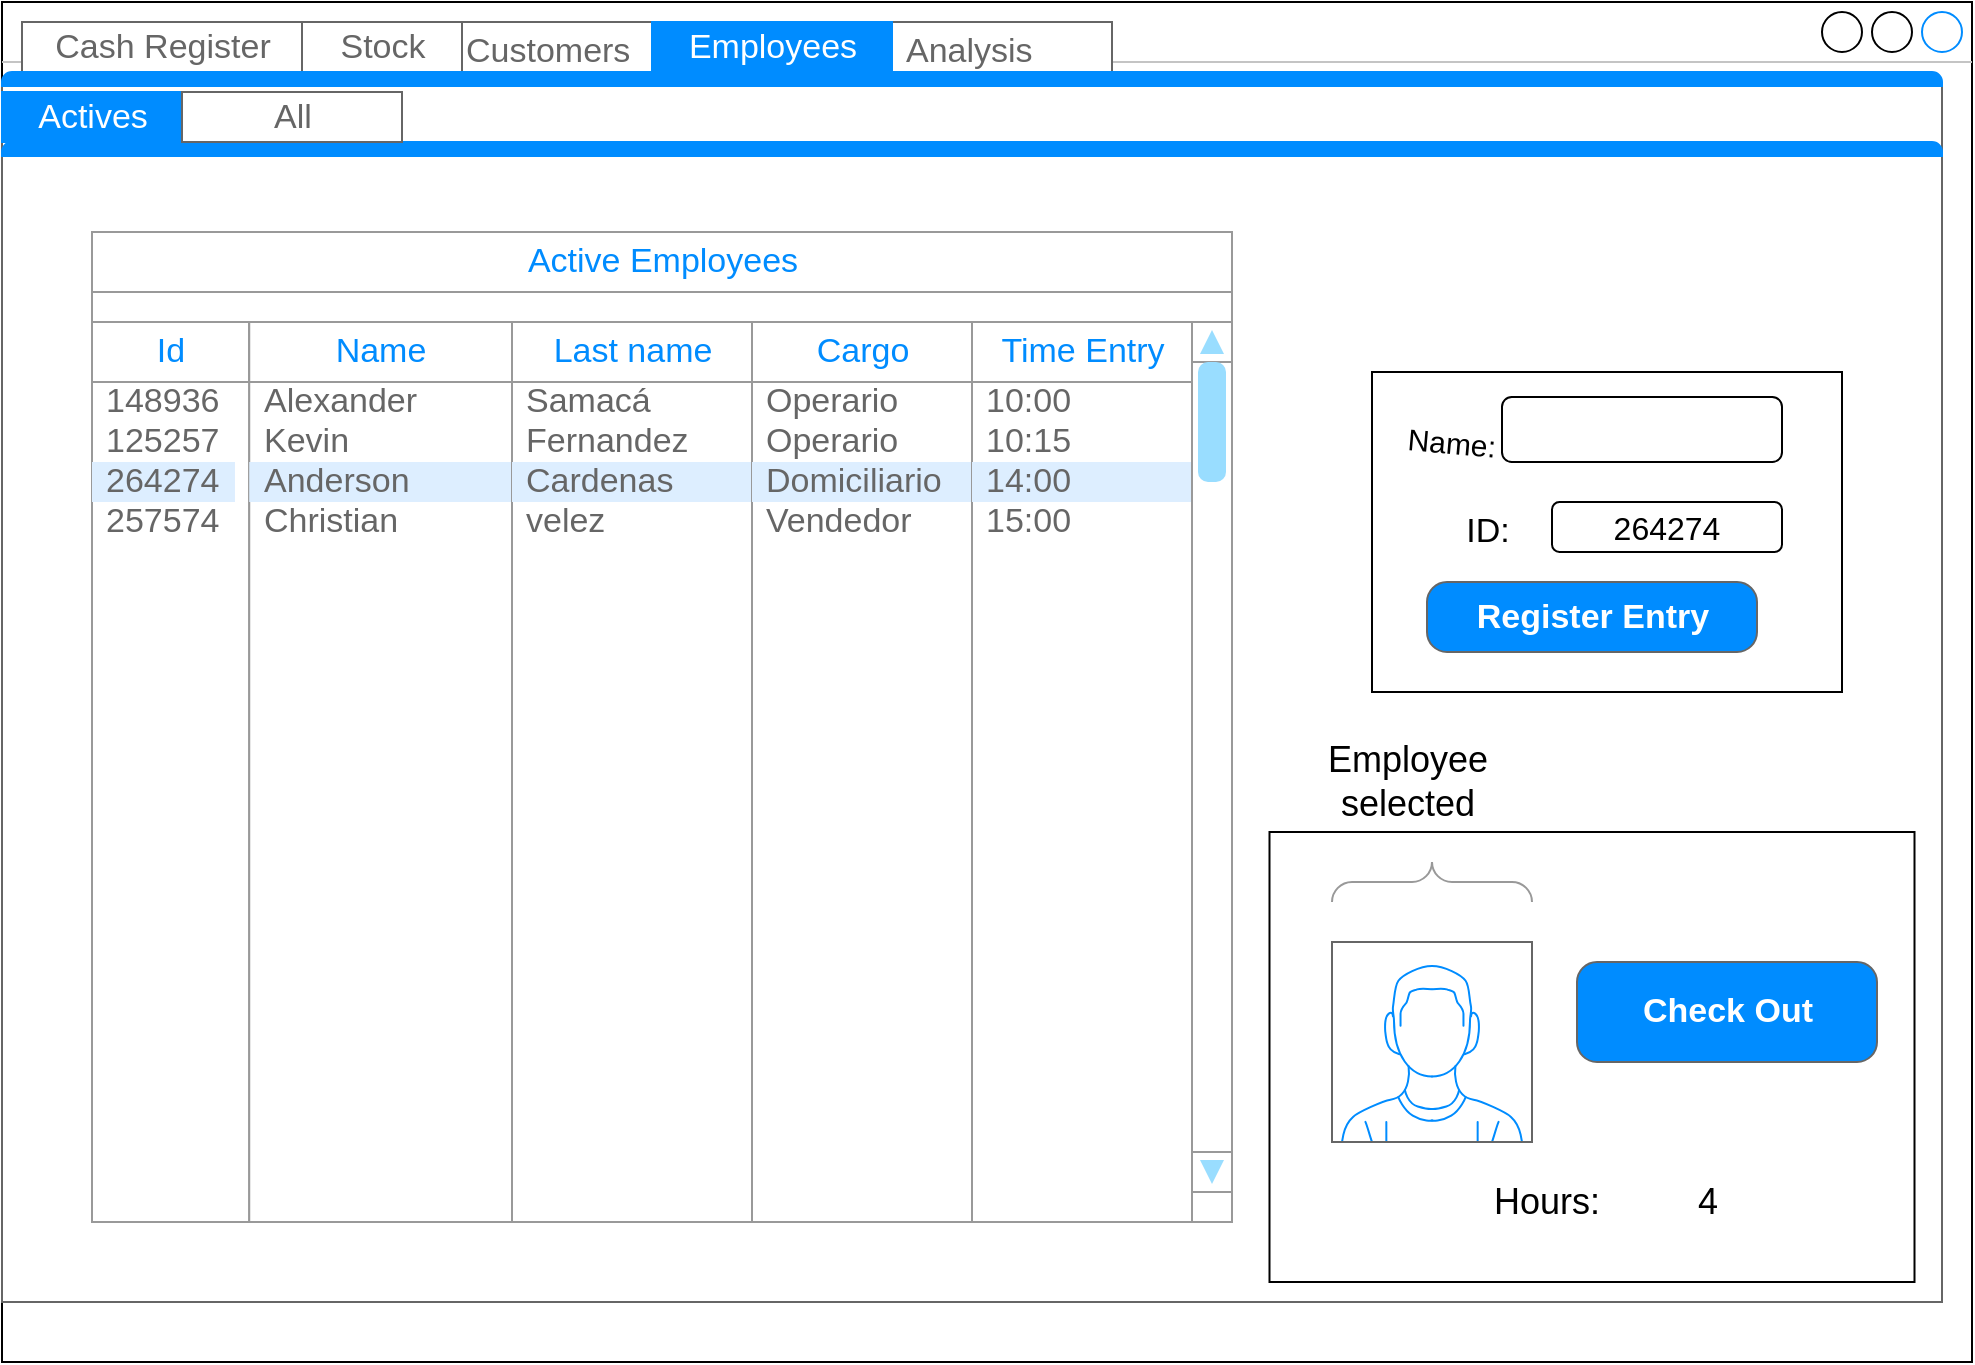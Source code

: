<mxfile version="12.9.14" type="device"><diagram name="Page-1" id="03018318-947c-dd8e-b7a3-06fadd420f32"><mxGraphModel dx="1240" dy="573" grid="1" gridSize="10" guides="1" tooltips="1" connect="1" arrows="1" fold="1" page="1" pageScale="1" pageWidth="1100" pageHeight="850" background="#ffffff" math="0" shadow="0"><root><mxCell id="0"/><mxCell id="1" parent="0"/><mxCell id="GKqusmprQEj4GwPbGQMT-1" value="Easy Business" style="strokeWidth=1;shadow=0;dashed=0;align=center;html=1;shape=mxgraph.mockup.containers.window;align=left;verticalAlign=top;spacingLeft=8;strokeColor2=#008cff;strokeColor3=#c4c4c4;fontColor=#666666;mainText=;fontSize=17;labelBackgroundColor=none;" vertex="1" parent="1"><mxGeometry x="65" y="160" width="985" height="680" as="geometry"/></mxCell><mxCell id="GKqusmprQEj4GwPbGQMT-39" value="Analysis" style="strokeWidth=1;shadow=0;dashed=0;align=center;html=1;shape=mxgraph.mockup.forms.uRect;fontSize=17;fontColor=#666666;align=left;spacingLeft=5;strokeColor=#666666;fillColor=#FFFFFF;" vertex="1" parent="1"><mxGeometry x="510" y="170" width="110" height="30" as="geometry"/></mxCell><mxCell id="GKqusmprQEj4GwPbGQMT-37" value="Customers" style="strokeWidth=1;shadow=0;dashed=0;align=center;html=1;shape=mxgraph.mockup.forms.uRect;fontSize=17;fontColor=#666666;align=left;spacingLeft=5;strokeColor=#666666;fillColor=#FFFFFF;" vertex="1" parent="1"><mxGeometry x="290" y="170" width="100" height="30" as="geometry"/></mxCell><mxCell id="GKqusmprQEj4GwPbGQMT-26" value="" style="strokeWidth=1;shadow=0;dashed=0;align=center;html=1;shape=mxgraph.mockup.containers.marginRect2;rectMarginTop=32;strokeColor=#666666;gradientColor=none;" vertex="1" parent="1"><mxGeometry x="65" y="170" width="970" height="640" as="geometry"/></mxCell><mxCell id="GKqusmprQEj4GwPbGQMT-27" value="Cash Register" style="strokeColor=inherit;fillColor=inherit;gradientColor=inherit;strokeWidth=1;shadow=0;dashed=0;align=center;html=1;shape=mxgraph.mockup.containers.rrect;rSize=0;fontSize=17;fontColor=#666666;gradientColor=none;" vertex="1" parent="GKqusmprQEj4GwPbGQMT-26"><mxGeometry width="140" height="25" relative="1" as="geometry"><mxPoint x="10" as="offset"/></mxGeometry></mxCell><mxCell id="GKqusmprQEj4GwPbGQMT-28" value="Employees" style="strokeWidth=1;shadow=0;dashed=0;align=center;html=1;shape=mxgraph.mockup.containers.rrect;rSize=0;fontSize=17;fontColor=#ffffff;strokeColor=#008cff;fillColor=#008cff;" vertex="1" parent="GKqusmprQEj4GwPbGQMT-26"><mxGeometry width="120" height="25" relative="1" as="geometry"><mxPoint x="325" as="offset"/></mxGeometry></mxCell><mxCell id="GKqusmprQEj4GwPbGQMT-29" value="Stock" style="strokeColor=inherit;fillColor=inherit;gradientColor=inherit;strokeWidth=1;shadow=0;dashed=0;align=center;html=1;shape=mxgraph.mockup.containers.rrect;rSize=0;fontSize=17;fontColor=#666666;gradientColor=none;" vertex="1" parent="GKqusmprQEj4GwPbGQMT-26"><mxGeometry width="80" height="25" relative="1" as="geometry"><mxPoint x="150" as="offset"/></mxGeometry></mxCell><mxCell id="GKqusmprQEj4GwPbGQMT-30" value="" style="strokeWidth=1;shadow=0;dashed=0;align=center;html=1;shape=mxgraph.mockup.containers.topButton;rSize=5;strokeColor=#008cff;fillColor=#008cff;gradientColor=none;resizeWidth=1;movable=0;deletable=1;" vertex="1" parent="GKqusmprQEj4GwPbGQMT-26"><mxGeometry width="970.0" height="7" relative="1" as="geometry"><mxPoint y="25" as="offset"/></mxGeometry></mxCell><mxCell id="GKqusmprQEj4GwPbGQMT-311" value="" style="strokeWidth=1;shadow=0;dashed=0;align=center;html=1;shape=mxgraph.mockup.containers.marginRect2;rectMarginTop=32;strokeColor=#666666;gradientColor=none;" vertex="1" parent="GKqusmprQEj4GwPbGQMT-26"><mxGeometry y="35" width="970" height="605" as="geometry"/></mxCell><mxCell id="GKqusmprQEj4GwPbGQMT-449" value="" style="rounded=0;whiteSpace=wrap;html=1;fillColor=#FFFFFF;fontSize=18;align=center;" vertex="1" parent="GKqusmprQEj4GwPbGQMT-311"><mxGeometry x="685" y="140" width="235" height="160" as="geometry"/></mxCell><mxCell id="GKqusmprQEj4GwPbGQMT-389" value="" style="rounded=0;whiteSpace=wrap;html=1;fillColor=#FFFFFF;fontSize=18;align=center;" vertex="1" parent="GKqusmprQEj4GwPbGQMT-311"><mxGeometry x="633.75" y="370" width="322.5" height="225" as="geometry"/></mxCell><mxCell id="GKqusmprQEj4GwPbGQMT-315" value="" style="strokeWidth=1;shadow=0;dashed=0;align=center;html=1;shape=mxgraph.mockup.containers.topButton;rSize=5;strokeColor=#008cff;fillColor=#008cff;gradientColor=none;resizeWidth=1;movable=0;deletable=1;" vertex="1" parent="GKqusmprQEj4GwPbGQMT-311"><mxGeometry width="970.0" height="7" relative="1" as="geometry"><mxPoint y="25" as="offset"/></mxGeometry></mxCell><mxCell id="GKqusmprQEj4GwPbGQMT-316" value="" style="strokeWidth=1;shadow=0;dashed=0;align=center;html=1;shape=mxgraph.mockup.forms.rrect;rSize=0;strokeColor=#999999;fillColor=#ffffff;" vertex="1" parent="GKqusmprQEj4GwPbGQMT-311"><mxGeometry x="45" y="70" width="570" height="495" as="geometry"/></mxCell><mxCell id="GKqusmprQEj4GwPbGQMT-317" value="Active Employees" style="strokeWidth=1;shadow=0;dashed=0;align=center;html=1;shape=mxgraph.mockup.forms.rrect;rSize=0;strokeColor=#999999;fontColor=#008cff;fontSize=17;fillColor=#ffffff;resizeWidth=1;" vertex="1" parent="GKqusmprQEj4GwPbGQMT-316"><mxGeometry width="570" height="30" relative="1" as="geometry"><mxPoint as="offset"/></mxGeometry></mxCell><mxCell id="GKqusmprQEj4GwPbGQMT-318" value="" style="strokeWidth=1;shadow=0;dashed=0;align=center;html=1;shape=mxgraph.mockup.forms.anchor;fontSize=17;fontColor=#666666;align=left;spacingLeft=5;resizeWidth=1;" vertex="1" parent="GKqusmprQEj4GwPbGQMT-316"><mxGeometry width="570" height="20" relative="1" as="geometry"><mxPoint y="30" as="offset"/></mxGeometry></mxCell><mxCell id="GKqusmprQEj4GwPbGQMT-322" value="&lt;span style=&quot;font-family: monospace ; font-size: 0px&quot;&gt;%3CmxGraphModel%3E%3Croot%3E%3CmxCell%20id%3D%220%22%2F%3E%3CmxCell%20id%3D%221%22%20parent%3D%220%22%2F%3E%3CmxCell%20id%3D%222%22%20value%3D%22Id%22%20style%3D%22strokeWidth%3D1%3Bshadow%3D0%3Bdashed%3D0%3Balign%3Dcenter%3Bhtml%3D1%3Bshape%3Dmxgraph.mockup.forms.rrect%3BrSize%3D0%3BstrokeColor%3D%23999999%3BfontColor%3D%23008cff%3BfontSize%3D17%3BfillColor%3D%23ffffff%3BresizeWidth%3D1%3B%22%20vertex%3D%221%22%20parent%3D%221%22%3E%3CmxGeometry%20x%3D%22190%22%20y%3D%22340.0%22%20width%3D%22100%22%20height%3D%2230%22%20as%3D%22geometry%22%2F%3E%3C%2FmxCell%3E%3C%2Froot%3E%3C%2FmxGraphModel%3E&lt;/span&gt;" style="strokeWidth=1;shadow=0;dashed=0;align=center;html=1;shape=mxgraph.mockup.forms.rrect;rSize=0;strokeColor=#999999;fillColor=#ffffff;" vertex="1" parent="GKqusmprQEj4GwPbGQMT-316"><mxGeometry y="45" width="78.621" height="450.0" as="geometry"/></mxCell><mxCell id="GKqusmprQEj4GwPbGQMT-323" value="Id" style="strokeWidth=1;shadow=0;dashed=0;align=center;html=1;shape=mxgraph.mockup.forms.rrect;rSize=0;strokeColor=#999999;fontColor=#008cff;fontSize=17;fillColor=#ffffff;resizeWidth=1;" vertex="1" parent="GKqusmprQEj4GwPbGQMT-322"><mxGeometry width="78.621" height="30" relative="1" as="geometry"/></mxCell><mxCell id="GKqusmprQEj4GwPbGQMT-324" value="148936" style="strokeWidth=1;shadow=0;dashed=0;align=center;html=1;shape=mxgraph.mockup.forms.anchor;fontSize=17;fontColor=#666666;align=left;spacingLeft=5;resizeWidth=1;" vertex="1" parent="GKqusmprQEj4GwPbGQMT-322"><mxGeometry width="71.473" height="20" relative="1" as="geometry"><mxPoint y="30" as="offset"/></mxGeometry></mxCell><mxCell id="GKqusmprQEj4GwPbGQMT-325" value="125257" style="strokeWidth=1;shadow=0;dashed=0;align=center;html=1;shape=mxgraph.mockup.forms.anchor;fontSize=17;fontColor=#666666;align=left;spacingLeft=5;resizeWidth=1;" vertex="1" parent="GKqusmprQEj4GwPbGQMT-322"><mxGeometry width="71.473" height="20" relative="1" as="geometry"><mxPoint y="50" as="offset"/></mxGeometry></mxCell><mxCell id="GKqusmprQEj4GwPbGQMT-326" value="264274" style="strokeWidth=1;shadow=0;dashed=0;align=center;html=1;shape=mxgraph.mockup.forms.rrect;rSize=0;fontSize=17;fontColor=#666666;align=left;spacingLeft=5;fillColor=#ddeeff;strokeColor=none;resizeWidth=1;" vertex="1" parent="GKqusmprQEj4GwPbGQMT-322"><mxGeometry width="71.473" height="20" relative="1" as="geometry"><mxPoint y="70" as="offset"/></mxGeometry></mxCell><mxCell id="GKqusmprQEj4GwPbGQMT-327" value="257574" style="strokeWidth=1;shadow=0;dashed=0;align=center;html=1;shape=mxgraph.mockup.forms.anchor;fontSize=17;fontColor=#666666;align=left;spacingLeft=5;resizeWidth=1;" vertex="1" parent="GKqusmprQEj4GwPbGQMT-322"><mxGeometry width="71.473" height="20" relative="1" as="geometry"><mxPoint y="90" as="offset"/></mxGeometry></mxCell><mxCell id="GKqusmprQEj4GwPbGQMT-329" value="&lt;span style=&quot;font-family: monospace ; font-size: 0px&quot;&gt;%3CmxGraphModel%3E%3Croot%3E%3CmxCell%20id%3D%220%22%2F%3E%3CmxCell%20id%3D%221%22%20parent%3D%220%22%2F%3E%3CmxCell%20id%3D%222%22%20value%3D%22Id%22%20style%3D%22strokeWidth%3D1%3Bshadow%3D0%3Bdashed%3D0%3Balign%3Dcenter%3Bhtml%3D1%3Bshape%3Dmxgraph.mockup.forms.rrect%3BrSize%3D0%3BstrokeColor%3D%23999999%3BfontColor%3D%23008cff%3BfontSize%3D17%3BfillColor%3D%23ffffff%3BresizeWidth%3D1%3B%22%20vertex%3D%221%22%20parent%3D%221%22%3E%3CmxGeometry%20x%3D%22190%22%20y%3D%22340.0%22%20width%3D%22100%22%20height%3D%2230%22%20as%3D%22geometry%22%2F%3E%3C%2FmxCell%3E%3C%2Froot%3E%3C%2FmxGraphModel%3E&lt;/span&gt;&lt;span style=&quot;font-family: monospace ; font-size: 0px&quot;&gt;%3CmxGraphModel%3E%3Croot%3E%3CmxCell%20id%3D%220%22%2F%3E%3CmxCell%20id%3D%221%22%20parent%3D%220%22%2F%3E%3CmxCell%20id%3D%222%22%20value%3D%22Id%22%20style%3D%22strokeWidth%3D1%3Bshadow%3D0%3Bdashed%3D0%3Balign%3Dcenter%3Bhtml%3D1%3Bshape%3Dmxgraph.mockup.forms.rrect%3BrSize%3D0%3BstrokeColor%3D%23999999%3BfontColor%3D%23008cff%3BfontSize%3D17%3BfillColor%3D%23ffffff%3BresizeWidth%3D1%3B%22%20vertex%3D%221%22%20parent%3D%221%22%3E%3CmxGeometry%20x%3D%22190%22%20y%3D%22340.0%22%20width%3D%22100%22%20height%3D%2230%22%20as%3D%22geometry%22%2F%3E%3C%2FmxCell%3E%3C%2Froot%3E%3C%2FmxGraphModel%3E&lt;/span&gt;" style="strokeWidth=1;shadow=0;dashed=0;align=center;html=1;shape=mxgraph.mockup.forms.rrect;rSize=0;strokeColor=#999999;fillColor=#ffffff;" vertex="1" parent="GKqusmprQEj4GwPbGQMT-316"><mxGeometry x="78.62" y="45" width="131.38" height="450.0" as="geometry"/></mxCell><mxCell id="GKqusmprQEj4GwPbGQMT-330" value="Name" style="strokeWidth=1;shadow=0;dashed=0;align=center;html=1;shape=mxgraph.mockup.forms.rrect;rSize=0;strokeColor=#999999;fontColor=#008cff;fontSize=17;fillColor=#ffffff;resizeWidth=1;" vertex="1" parent="GKqusmprQEj4GwPbGQMT-329"><mxGeometry width="131.38" height="30" relative="1" as="geometry"/></mxCell><mxCell id="GKqusmprQEj4GwPbGQMT-331" value="Alexander" style="strokeWidth=1;shadow=0;dashed=0;align=center;html=1;shape=mxgraph.mockup.forms.anchor;fontSize=17;fontColor=#666666;align=left;spacingLeft=5;resizeWidth=1;" vertex="1" parent="GKqusmprQEj4GwPbGQMT-329"><mxGeometry width="131.38" height="20" relative="1" as="geometry"><mxPoint y="30" as="offset"/></mxGeometry></mxCell><mxCell id="GKqusmprQEj4GwPbGQMT-332" value="Kevin" style="strokeWidth=1;shadow=0;dashed=0;align=center;html=1;shape=mxgraph.mockup.forms.anchor;fontSize=17;fontColor=#666666;align=left;spacingLeft=5;resizeWidth=1;" vertex="1" parent="GKqusmprQEj4GwPbGQMT-329"><mxGeometry width="131.38" height="20" relative="1" as="geometry"><mxPoint y="50" as="offset"/></mxGeometry></mxCell><mxCell id="GKqusmprQEj4GwPbGQMT-333" value="Anderson" style="strokeWidth=1;shadow=0;dashed=0;align=center;html=1;shape=mxgraph.mockup.forms.rrect;rSize=0;fontSize=17;fontColor=#666666;align=left;spacingLeft=5;fillColor=#ddeeff;strokeColor=none;resizeWidth=1;" vertex="1" parent="GKqusmprQEj4GwPbGQMT-329"><mxGeometry width="131.38" height="20" relative="1" as="geometry"><mxPoint y="70" as="offset"/></mxGeometry></mxCell><mxCell id="GKqusmprQEj4GwPbGQMT-334" value="Christian" style="strokeWidth=1;shadow=0;dashed=0;align=center;html=1;shape=mxgraph.mockup.forms.anchor;fontSize=17;fontColor=#666666;align=left;spacingLeft=5;resizeWidth=1;" vertex="1" parent="GKqusmprQEj4GwPbGQMT-329"><mxGeometry width="131.38" height="20" relative="1" as="geometry"><mxPoint y="90" as="offset"/></mxGeometry></mxCell><mxCell id="GKqusmprQEj4GwPbGQMT-343" value="" style="strokeWidth=1;shadow=0;dashed=0;align=center;html=1;shape=mxgraph.mockup.forms.rrect;rSize=0;strokeColor=#999999;fillColor=#ffffff;" vertex="1" parent="GKqusmprQEj4GwPbGQMT-316"><mxGeometry x="210" y="45" width="120" height="450.0" as="geometry"/></mxCell><mxCell id="GKqusmprQEj4GwPbGQMT-344" value="Last name" style="strokeWidth=1;shadow=0;dashed=0;align=center;html=1;shape=mxgraph.mockup.forms.rrect;rSize=0;strokeColor=#999999;fontColor=#008cff;fontSize=17;fillColor=#ffffff;resizeWidth=1;" vertex="1" parent="GKqusmprQEj4GwPbGQMT-343"><mxGeometry width="120.0" height="30" relative="1" as="geometry"/></mxCell><mxCell id="GKqusmprQEj4GwPbGQMT-345" value="Samacá" style="strokeWidth=1;shadow=0;dashed=0;align=center;html=1;shape=mxgraph.mockup.forms.anchor;fontSize=17;fontColor=#666666;align=left;spacingLeft=5;resizeWidth=1;" vertex="1" parent="GKqusmprQEj4GwPbGQMT-343"><mxGeometry width="120.0" height="20" relative="1" as="geometry"><mxPoint y="30" as="offset"/></mxGeometry></mxCell><mxCell id="GKqusmprQEj4GwPbGQMT-346" value="Fernandez" style="strokeWidth=1;shadow=0;dashed=0;align=center;html=1;shape=mxgraph.mockup.forms.anchor;fontSize=17;fontColor=#666666;align=left;spacingLeft=5;resizeWidth=1;" vertex="1" parent="GKqusmprQEj4GwPbGQMT-343"><mxGeometry width="120.0" height="20" relative="1" as="geometry"><mxPoint y="50" as="offset"/></mxGeometry></mxCell><mxCell id="GKqusmprQEj4GwPbGQMT-347" value="Cardenas" style="strokeWidth=1;shadow=0;dashed=0;align=center;html=1;shape=mxgraph.mockup.forms.rrect;rSize=0;fontSize=17;fontColor=#666666;align=left;spacingLeft=5;fillColor=#ddeeff;strokeColor=none;resizeWidth=1;" vertex="1" parent="GKqusmprQEj4GwPbGQMT-343"><mxGeometry width="120.0" height="20" relative="1" as="geometry"><mxPoint y="70" as="offset"/></mxGeometry></mxCell><mxCell id="GKqusmprQEj4GwPbGQMT-348" value="velez" style="strokeWidth=1;shadow=0;dashed=0;align=center;html=1;shape=mxgraph.mockup.forms.anchor;fontSize=17;fontColor=#666666;align=left;spacingLeft=5;resizeWidth=1;" vertex="1" parent="GKqusmprQEj4GwPbGQMT-343"><mxGeometry width="120.0" height="20" relative="1" as="geometry"><mxPoint y="90" as="offset"/></mxGeometry></mxCell><mxCell id="GKqusmprQEj4GwPbGQMT-349" value="" style="strokeWidth=1;shadow=0;dashed=0;align=center;html=1;shape=mxgraph.mockup.forms.rrect;rSize=0;strokeColor=#999999;fillColor=#ffffff;" vertex="1" parent="GKqusmprQEj4GwPbGQMT-316"><mxGeometry x="330" y="45" width="110" height="450.0" as="geometry"/></mxCell><mxCell id="GKqusmprQEj4GwPbGQMT-350" value="Cargo" style="strokeWidth=1;shadow=0;dashed=0;align=center;html=1;shape=mxgraph.mockup.forms.rrect;rSize=0;strokeColor=#999999;fontColor=#008cff;fontSize=17;fillColor=#ffffff;resizeWidth=1;" vertex="1" parent="GKqusmprQEj4GwPbGQMT-349"><mxGeometry width="110.0" height="30" relative="1" as="geometry"/></mxCell><mxCell id="GKqusmprQEj4GwPbGQMT-351" value="Operario" style="strokeWidth=1;shadow=0;dashed=0;align=center;html=1;shape=mxgraph.mockup.forms.anchor;fontSize=17;fontColor=#666666;align=left;spacingLeft=5;resizeWidth=1;" vertex="1" parent="GKqusmprQEj4GwPbGQMT-349"><mxGeometry width="110.0" height="20" relative="1" as="geometry"><mxPoint y="30" as="offset"/></mxGeometry></mxCell><mxCell id="GKqusmprQEj4GwPbGQMT-352" value="Operario" style="strokeWidth=1;shadow=0;dashed=0;align=center;html=1;shape=mxgraph.mockup.forms.anchor;fontSize=17;fontColor=#666666;align=left;spacingLeft=5;resizeWidth=1;" vertex="1" parent="GKqusmprQEj4GwPbGQMT-349"><mxGeometry width="110.0" height="20" relative="1" as="geometry"><mxPoint y="50" as="offset"/></mxGeometry></mxCell><mxCell id="GKqusmprQEj4GwPbGQMT-353" value="Domiciliario" style="strokeWidth=1;shadow=0;dashed=0;align=center;html=1;shape=mxgraph.mockup.forms.rrect;rSize=0;fontSize=17;fontColor=#666666;align=left;spacingLeft=5;fillColor=#ddeeff;strokeColor=none;resizeWidth=1;" vertex="1" parent="GKqusmprQEj4GwPbGQMT-349"><mxGeometry width="110.0" height="20" relative="1" as="geometry"><mxPoint y="70" as="offset"/></mxGeometry></mxCell><mxCell id="GKqusmprQEj4GwPbGQMT-354" value="Vendedor" style="strokeWidth=1;shadow=0;dashed=0;align=center;html=1;shape=mxgraph.mockup.forms.anchor;fontSize=17;fontColor=#666666;align=left;spacingLeft=5;resizeWidth=1;" vertex="1" parent="GKqusmprQEj4GwPbGQMT-349"><mxGeometry width="110.0" height="20" relative="1" as="geometry"><mxPoint y="90" as="offset"/></mxGeometry></mxCell><mxCell id="GKqusmprQEj4GwPbGQMT-355" value="" style="strokeWidth=1;shadow=0;dashed=0;align=center;html=1;shape=mxgraph.mockup.forms.rrect;rSize=0;strokeColor=#999999;fillColor=#ffffff;" vertex="1" parent="GKqusmprQEj4GwPbGQMT-316"><mxGeometry x="440" y="45" width="110" height="450.0" as="geometry"/></mxCell><mxCell id="GKqusmprQEj4GwPbGQMT-356" value="Time Entry" style="strokeWidth=1;shadow=0;dashed=0;align=center;html=1;shape=mxgraph.mockup.forms.rrect;rSize=0;strokeColor=#999999;fontColor=#008cff;fontSize=17;fillColor=#ffffff;resizeWidth=1;" vertex="1" parent="GKqusmprQEj4GwPbGQMT-355"><mxGeometry width="110.0" height="30" relative="1" as="geometry"/></mxCell><mxCell id="GKqusmprQEj4GwPbGQMT-357" value="10:00" style="strokeWidth=1;shadow=0;dashed=0;align=center;html=1;shape=mxgraph.mockup.forms.anchor;fontSize=17;fontColor=#666666;align=left;spacingLeft=5;resizeWidth=1;" vertex="1" parent="GKqusmprQEj4GwPbGQMT-355"><mxGeometry width="110.0" height="20" relative="1" as="geometry"><mxPoint y="30" as="offset"/></mxGeometry></mxCell><mxCell id="GKqusmprQEj4GwPbGQMT-358" value="10:15" style="strokeWidth=1;shadow=0;dashed=0;align=center;html=1;shape=mxgraph.mockup.forms.anchor;fontSize=17;fontColor=#666666;align=left;spacingLeft=5;resizeWidth=1;" vertex="1" parent="GKqusmprQEj4GwPbGQMT-355"><mxGeometry width="110.0" height="20" relative="1" as="geometry"><mxPoint y="50" as="offset"/></mxGeometry></mxCell><mxCell id="GKqusmprQEj4GwPbGQMT-359" value="14:00" style="strokeWidth=1;shadow=0;dashed=0;align=center;html=1;shape=mxgraph.mockup.forms.rrect;rSize=0;fontSize=17;fontColor=#666666;align=left;spacingLeft=5;fillColor=#ddeeff;strokeColor=none;resizeWidth=1;" vertex="1" parent="GKqusmprQEj4GwPbGQMT-355"><mxGeometry width="110.0" height="20" relative="1" as="geometry"><mxPoint y="70" as="offset"/></mxGeometry></mxCell><mxCell id="GKqusmprQEj4GwPbGQMT-360" value="15:00" style="strokeWidth=1;shadow=0;dashed=0;align=center;html=1;shape=mxgraph.mockup.forms.anchor;fontSize=17;fontColor=#666666;align=left;spacingLeft=5;resizeWidth=1;" vertex="1" parent="GKqusmprQEj4GwPbGQMT-355"><mxGeometry width="110.0" height="20" relative="1" as="geometry"><mxPoint y="90" as="offset"/></mxGeometry></mxCell><mxCell id="GKqusmprQEj4GwPbGQMT-361" value="" style="verticalLabelPosition=bottom;shadow=0;dashed=0;align=center;html=1;verticalAlign=top;strokeWidth=1;shape=mxgraph.mockup.navigation.scrollBar;strokeColor=#999999;barPos=100;fillColor2=#99ddff;strokeColor2=none;direction=north;fillColor=#FFFFFF;" vertex="1" parent="GKqusmprQEj4GwPbGQMT-316"><mxGeometry x="550" y="45" width="20" height="435.0" as="geometry"/></mxCell><mxCell id="GKqusmprQEj4GwPbGQMT-363" value="" style="verticalLabelPosition=bottom;shadow=0;dashed=0;align=center;html=1;verticalAlign=top;strokeWidth=1;shape=mxgraph.mockup.containers.userMale;strokeColor=#666666;strokeColor2=#008cff;fillColor=#FFFFFF;" vertex="1" parent="GKqusmprQEj4GwPbGQMT-311"><mxGeometry x="665" y="425" width="100" height="100" as="geometry"/></mxCell><mxCell id="GKqusmprQEj4GwPbGQMT-364" value="&lt;font style=&quot;font-size: 15px&quot;&gt;Name:&lt;/font&gt;" style="text;html=1;strokeColor=none;fillColor=none;align=center;verticalAlign=middle;whiteSpace=wrap;rounded=0;rotation=5;" vertex="1" parent="GKqusmprQEj4GwPbGQMT-311"><mxGeometry x="705" y="165" width="40" height="20" as="geometry"/></mxCell><mxCell id="GKqusmprQEj4GwPbGQMT-365" value="&lt;font style=&quot;font-size: 17px&quot;&gt;ID:&lt;/font&gt;" style="text;html=1;strokeColor=none;fillColor=none;align=center;verticalAlign=middle;whiteSpace=wrap;rounded=0;" vertex="1" parent="GKqusmprQEj4GwPbGQMT-311"><mxGeometry x="722.5" y="210" width="40" height="20" as="geometry"/></mxCell><mxCell id="GKqusmprQEj4GwPbGQMT-366" value="&lt;font style=&quot;font-size: 16px&quot;&gt;264274&lt;/font&gt;" style="rounded=1;whiteSpace=wrap;html=1;fillColor=#FFFFFF;align=center;" vertex="1" parent="GKqusmprQEj4GwPbGQMT-311"><mxGeometry x="775" y="205" width="115" height="25" as="geometry"/></mxCell><mxCell id="GKqusmprQEj4GwPbGQMT-368" value="" style="rounded=1;whiteSpace=wrap;html=1;fillColor=#FFFFFF;align=center;" vertex="1" parent="GKqusmprQEj4GwPbGQMT-311"><mxGeometry x="750" y="152.5" width="140" height="32.5" as="geometry"/></mxCell><mxCell id="GKqusmprQEj4GwPbGQMT-369" value="Register Entry" style="strokeWidth=1;shadow=0;dashed=0;align=center;html=1;shape=mxgraph.mockup.buttons.button;strokeColor=#666666;fontColor=#ffffff;mainText=;buttonStyle=round;fontSize=17;fontStyle=1;fillColor=#008cff;whiteSpace=wrap;" vertex="1" parent="GKqusmprQEj4GwPbGQMT-311"><mxGeometry x="712.5" y="245" width="165" height="35" as="geometry"/></mxCell><mxCell id="GKqusmprQEj4GwPbGQMT-440" value="" style="verticalLabelPosition=bottom;shadow=0;dashed=0;align=center;html=1;verticalAlign=top;strokeWidth=1;shape=mxgraph.mockup.markup.curlyBrace;strokeColor=#999999;fillColor=#FFFFFF;fontSize=18;" vertex="1" parent="GKqusmprQEj4GwPbGQMT-311"><mxGeometry x="665" y="385" width="100" height="20" as="geometry"/></mxCell><mxCell id="GKqusmprQEj4GwPbGQMT-441" value="Employee selected" style="text;html=1;strokeColor=none;fillColor=none;align=center;verticalAlign=middle;whiteSpace=wrap;rounded=0;fontSize=18;" vertex="1" parent="GKqusmprQEj4GwPbGQMT-311"><mxGeometry x="682.5" y="335" width="40" height="20" as="geometry"/></mxCell><mxCell id="GKqusmprQEj4GwPbGQMT-442" value="Check Out" style="strokeWidth=1;shadow=0;dashed=0;align=center;html=1;shape=mxgraph.mockup.buttons.button;strokeColor=#666666;fontColor=#ffffff;mainText=;buttonStyle=round;fontSize=17;fontStyle=1;fillColor=#008cff;whiteSpace=wrap;" vertex="1" parent="GKqusmprQEj4GwPbGQMT-311"><mxGeometry x="787.5" y="435" width="150" height="50" as="geometry"/></mxCell><mxCell id="GKqusmprQEj4GwPbGQMT-443" value="Hours:&amp;nbsp;" style="text;html=1;strokeColor=none;fillColor=none;align=center;verticalAlign=middle;whiteSpace=wrap;rounded=0;fontSize=18;" vertex="1" parent="GKqusmprQEj4GwPbGQMT-311"><mxGeometry x="755" y="545" width="40" height="20" as="geometry"/></mxCell><mxCell id="GKqusmprQEj4GwPbGQMT-444" value="4" style="text;html=1;strokeColor=none;fillColor=none;align=center;verticalAlign=middle;whiteSpace=wrap;rounded=0;fontSize=18;" vertex="1" parent="GKqusmprQEj4GwPbGQMT-311"><mxGeometry x="832.5" y="545" width="40" height="20" as="geometry"/></mxCell><mxCell id="GKqusmprQEj4GwPbGQMT-313" value="Actives" style="strokeWidth=1;shadow=0;dashed=0;align=center;html=1;shape=mxgraph.mockup.containers.rrect;rSize=0;fontSize=17;fontColor=#ffffff;strokeColor=#008cff;fillColor=#008cff;" vertex="1" parent="GKqusmprQEj4GwPbGQMT-26"><mxGeometry width="90" height="25" relative="1" as="geometry"><mxPoint y="35" as="offset"/></mxGeometry></mxCell><mxCell id="GKqusmprQEj4GwPbGQMT-312" value="All" style="strokeColor=inherit;fillColor=inherit;gradientColor=inherit;strokeWidth=1;shadow=0;dashed=0;align=center;html=1;shape=mxgraph.mockup.containers.rrect;rSize=0;fontSize=17;fontColor=#666666;gradientColor=none;" vertex="1" parent="GKqusmprQEj4GwPbGQMT-26"><mxGeometry width="110" height="25" relative="1" as="geometry"><mxPoint x="90" y="35" as="offset"/></mxGeometry></mxCell></root></mxGraphModel></diagram></mxfile>